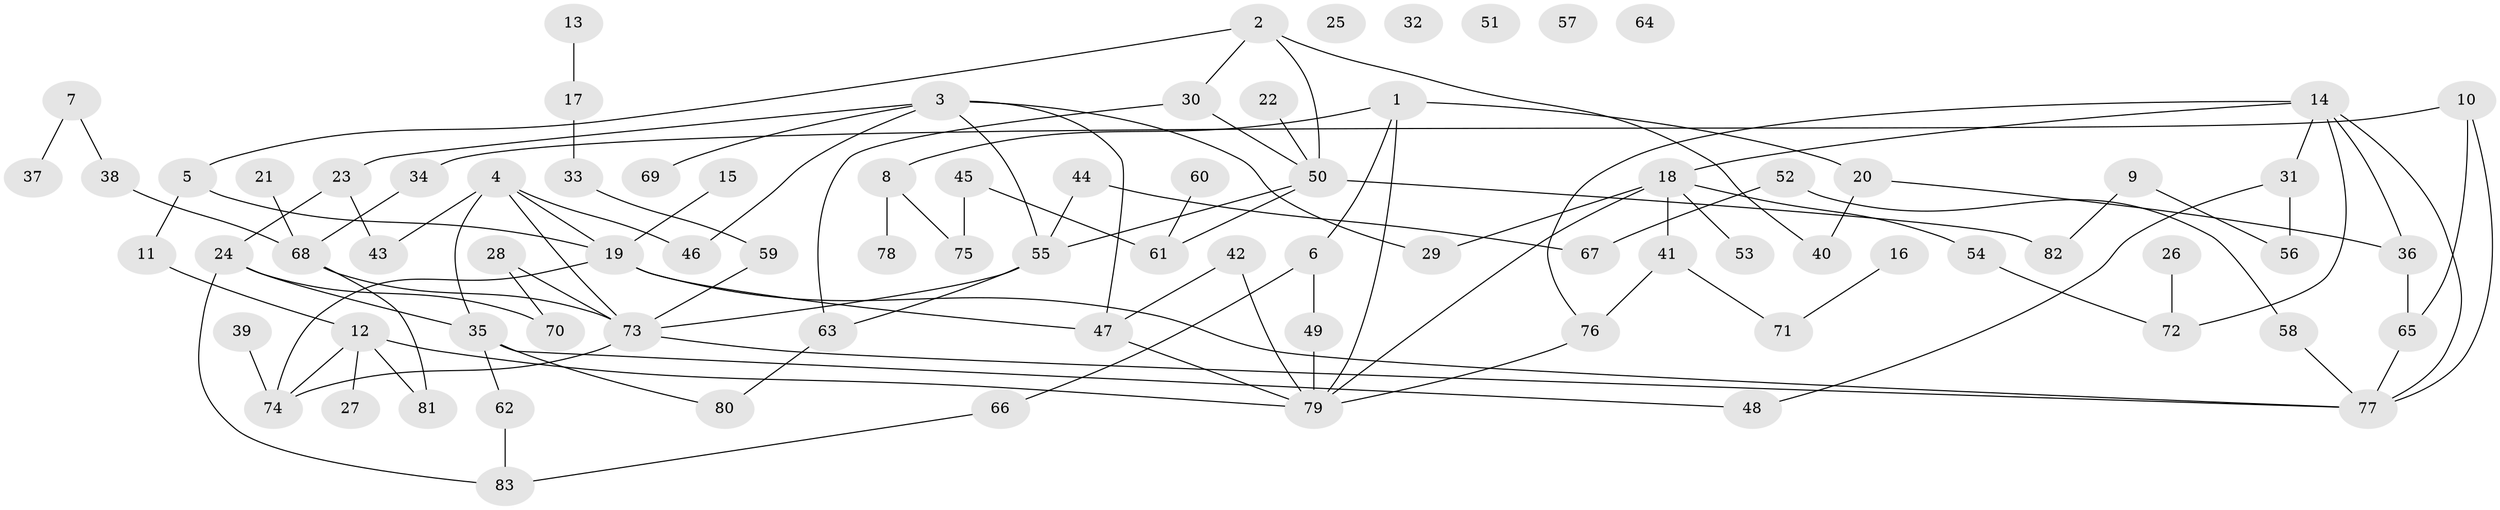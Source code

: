 // Generated by graph-tools (version 1.1) at 2025/13/03/09/25 04:13:06]
// undirected, 83 vertices, 109 edges
graph export_dot {
graph [start="1"]
  node [color=gray90,style=filled];
  1;
  2;
  3;
  4;
  5;
  6;
  7;
  8;
  9;
  10;
  11;
  12;
  13;
  14;
  15;
  16;
  17;
  18;
  19;
  20;
  21;
  22;
  23;
  24;
  25;
  26;
  27;
  28;
  29;
  30;
  31;
  32;
  33;
  34;
  35;
  36;
  37;
  38;
  39;
  40;
  41;
  42;
  43;
  44;
  45;
  46;
  47;
  48;
  49;
  50;
  51;
  52;
  53;
  54;
  55;
  56;
  57;
  58;
  59;
  60;
  61;
  62;
  63;
  64;
  65;
  66;
  67;
  68;
  69;
  70;
  71;
  72;
  73;
  74;
  75;
  76;
  77;
  78;
  79;
  80;
  81;
  82;
  83;
  1 -- 6;
  1 -- 8;
  1 -- 20;
  1 -- 79;
  2 -- 5;
  2 -- 30;
  2 -- 40;
  2 -- 50;
  3 -- 23;
  3 -- 29;
  3 -- 46;
  3 -- 47;
  3 -- 55;
  3 -- 69;
  4 -- 19;
  4 -- 35;
  4 -- 43;
  4 -- 46;
  4 -- 73;
  5 -- 11;
  5 -- 19;
  6 -- 49;
  6 -- 66;
  7 -- 37;
  7 -- 38;
  8 -- 75;
  8 -- 78;
  9 -- 56;
  9 -- 82;
  10 -- 34;
  10 -- 65;
  10 -- 77;
  11 -- 12;
  12 -- 27;
  12 -- 74;
  12 -- 79;
  12 -- 81;
  13 -- 17;
  14 -- 18;
  14 -- 31;
  14 -- 36;
  14 -- 72;
  14 -- 76;
  14 -- 77;
  15 -- 19;
  16 -- 71;
  17 -- 33;
  18 -- 29;
  18 -- 41;
  18 -- 53;
  18 -- 54;
  18 -- 79;
  19 -- 47;
  19 -- 74;
  19 -- 77;
  20 -- 36;
  20 -- 40;
  21 -- 68;
  22 -- 50;
  23 -- 24;
  23 -- 43;
  24 -- 35;
  24 -- 70;
  24 -- 83;
  26 -- 72;
  28 -- 70;
  28 -- 73;
  30 -- 50;
  30 -- 63;
  31 -- 48;
  31 -- 56;
  33 -- 59;
  34 -- 68;
  35 -- 48;
  35 -- 62;
  35 -- 80;
  36 -- 65;
  38 -- 68;
  39 -- 74;
  41 -- 71;
  41 -- 76;
  42 -- 47;
  42 -- 79;
  44 -- 55;
  44 -- 67;
  45 -- 61;
  45 -- 75;
  47 -- 79;
  49 -- 79;
  50 -- 55;
  50 -- 61;
  50 -- 82;
  52 -- 58;
  52 -- 67;
  54 -- 72;
  55 -- 63;
  55 -- 73;
  58 -- 77;
  59 -- 73;
  60 -- 61;
  62 -- 83;
  63 -- 80;
  65 -- 77;
  66 -- 83;
  68 -- 73;
  68 -- 81;
  73 -- 74;
  73 -- 77;
  76 -- 79;
}
